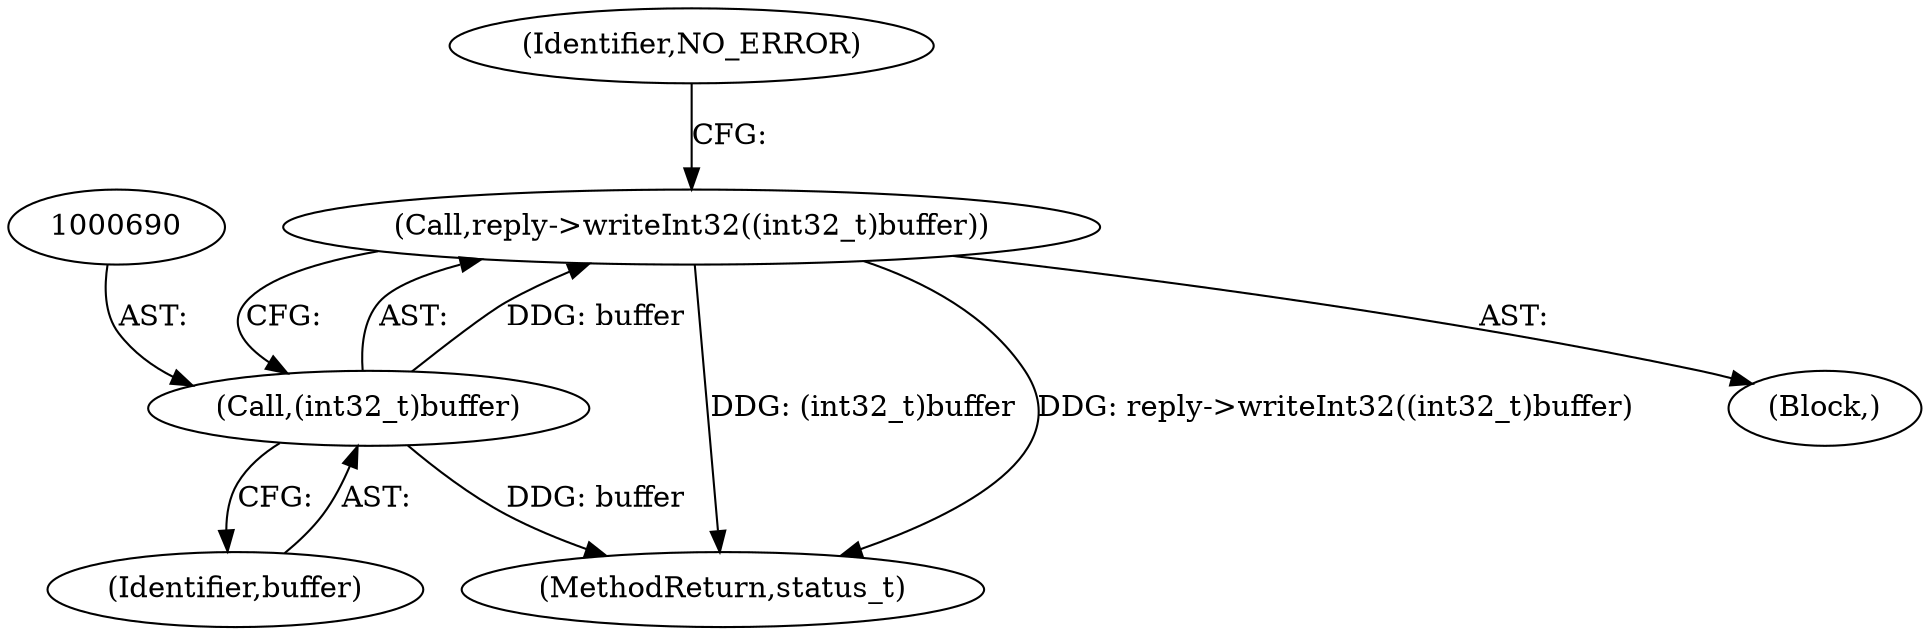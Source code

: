 digraph "0_Android_0bb5ced60304da7f61478ffd359e7ba65d72f181@API" {
"1000688" [label="(Call,reply->writeInt32((int32_t)buffer))"];
"1000689" [label="(Call,(int32_t)buffer)"];
"1000689" [label="(Call,(int32_t)buffer)"];
"1000691" [label="(Identifier,buffer)"];
"1000693" [label="(Identifier,NO_ERROR)"];
"1000688" [label="(Call,reply->writeInt32((int32_t)buffer))"];
"1001353" [label="(MethodReturn,status_t)"];
"1000687" [label="(Block,)"];
"1000688" -> "1000687"  [label="AST: "];
"1000688" -> "1000689"  [label="CFG: "];
"1000689" -> "1000688"  [label="AST: "];
"1000693" -> "1000688"  [label="CFG: "];
"1000688" -> "1001353"  [label="DDG: (int32_t)buffer"];
"1000688" -> "1001353"  [label="DDG: reply->writeInt32((int32_t)buffer)"];
"1000689" -> "1000688"  [label="DDG: buffer"];
"1000689" -> "1000691"  [label="CFG: "];
"1000690" -> "1000689"  [label="AST: "];
"1000691" -> "1000689"  [label="AST: "];
"1000689" -> "1001353"  [label="DDG: buffer"];
}
